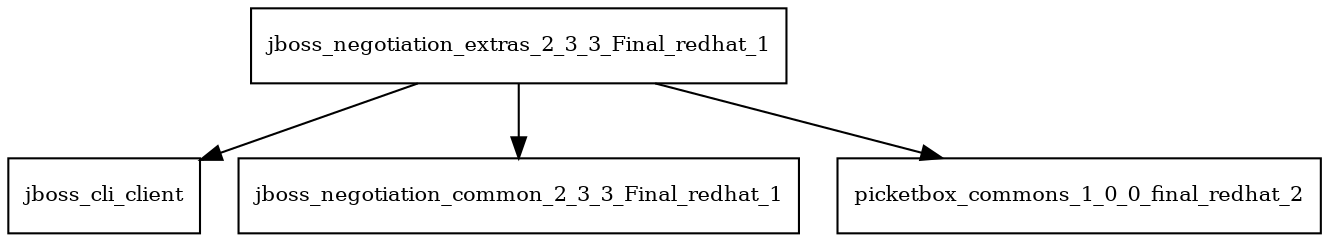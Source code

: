 digraph jboss_negotiation_extras_2_3_3_Final_redhat_1_dependencies {
  node [shape = box, fontsize=10.0];
  jboss_negotiation_extras_2_3_3_Final_redhat_1 -> jboss_cli_client;
  jboss_negotiation_extras_2_3_3_Final_redhat_1 -> jboss_negotiation_common_2_3_3_Final_redhat_1;
  jboss_negotiation_extras_2_3_3_Final_redhat_1 -> picketbox_commons_1_0_0_final_redhat_2;
}
